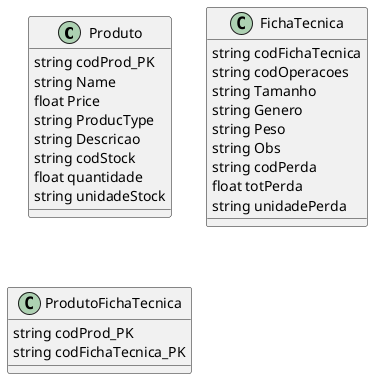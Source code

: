 @startuml tableBD


class Produto {
    string codProd_PK
    string Name
    float Price
    string ProducType 
    string Descricao 
    string codStock 
    float quantidade 
    string unidadeStock 
}

class FichaTecnica {
    string codFichaTecnica 
    string codOperacoes
    string Tamanho
    string Genero  
    string Peso 
    string Obs 
    string codPerda 
    float totPerda 
    string unidadePerda 
}

class ProdutoFichaTecnica {
    string codProd_PK
    string codFichaTecnica_PK
}

@enduml